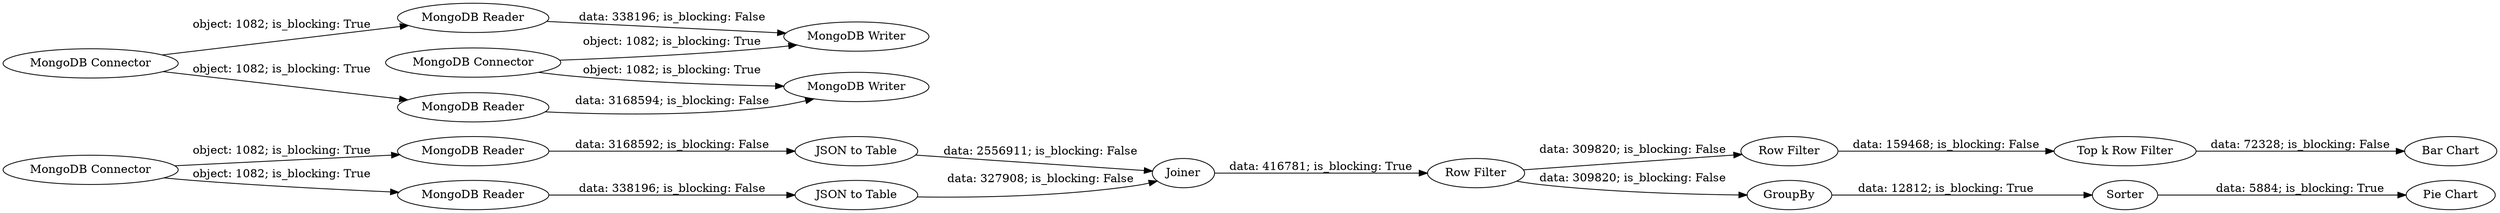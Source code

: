 digraph {
	"-1814220913316003744_15" [label="Row Filter"]
	"-1814220913316003744_5" [label="MongoDB Reader"]
	"-1814220913316003744_4" [label="MongoDB Reader"]
	"-1814220913316003744_3" [label="MongoDB Connector"]
	"-1814220913316003744_18" [label="Top k Row Filter"]
	"-1814220913316003744_19" [label="Bar Chart"]
	"-1814220913316003744_9" [label="MongoDB Connector"]
	"-1814220913316003744_1" [label="MongoDB Connector"]
	"-1814220913316003744_14" [label=Joiner]
	"-1814220913316003744_13" [label="JSON to Table"]
	"-1814220913316003744_22" [label="Pie Chart"]
	"-1814220913316003744_17" [label="Row Filter"]
	"-1814220913316003744_12" [label="JSON to Table"]
	"-1814220913316003744_10" [label="MongoDB Reader"]
	"-1814220913316003744_11" [label="MongoDB Reader"]
	"-1814220913316003744_21" [label=Sorter]
	"-1814220913316003744_8" [label="MongoDB Writer"]
	"-1814220913316003744_6" [label="MongoDB Writer"]
	"-1814220913316003744_20" [label=GroupBy]
	"-1814220913316003744_15" -> "-1814220913316003744_17" [label="data: 309820; is_blocking: False"]
	"-1814220913316003744_3" -> "-1814220913316003744_5" [label="object: 1082; is_blocking: True"]
	"-1814220913316003744_15" -> "-1814220913316003744_20" [label="data: 309820; is_blocking: False"]
	"-1814220913316003744_5" -> "-1814220913316003744_6" [label="data: 3168594; is_blocking: False"]
	"-1814220913316003744_9" -> "-1814220913316003744_11" [label="object: 1082; is_blocking: True"]
	"-1814220913316003744_11" -> "-1814220913316003744_13" [label="data: 338196; is_blocking: False"]
	"-1814220913316003744_21" -> "-1814220913316003744_22" [label="data: 5884; is_blocking: True"]
	"-1814220913316003744_4" -> "-1814220913316003744_8" [label="data: 338196; is_blocking: False"]
	"-1814220913316003744_14" -> "-1814220913316003744_15" [label="data: 416781; is_blocking: True"]
	"-1814220913316003744_18" -> "-1814220913316003744_19" [label="data: 72328; is_blocking: False"]
	"-1814220913316003744_12" -> "-1814220913316003744_14" [label="data: 2556911; is_blocking: False"]
	"-1814220913316003744_10" -> "-1814220913316003744_12" [label="data: 3168592; is_blocking: False"]
	"-1814220913316003744_13" -> "-1814220913316003744_14" [label="data: 327908; is_blocking: False"]
	"-1814220913316003744_17" -> "-1814220913316003744_18" [label="data: 159468; is_blocking: False"]
	"-1814220913316003744_1" -> "-1814220913316003744_8" [label="object: 1082; is_blocking: True"]
	"-1814220913316003744_9" -> "-1814220913316003744_10" [label="object: 1082; is_blocking: True"]
	"-1814220913316003744_3" -> "-1814220913316003744_4" [label="object: 1082; is_blocking: True"]
	"-1814220913316003744_20" -> "-1814220913316003744_21" [label="data: 12812; is_blocking: True"]
	"-1814220913316003744_1" -> "-1814220913316003744_6" [label="object: 1082; is_blocking: True"]
	rankdir=LR
}
